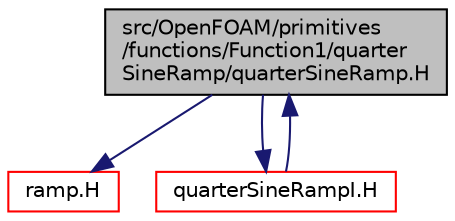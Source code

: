 digraph "src/OpenFOAM/primitives/functions/Function1/quarterSineRamp/quarterSineRamp.H"
{
  bgcolor="transparent";
  edge [fontname="Helvetica",fontsize="10",labelfontname="Helvetica",labelfontsize="10"];
  node [fontname="Helvetica",fontsize="10",shape=record];
  Node1 [label="src/OpenFOAM/primitives\l/functions/Function1/quarter\lSineRamp/quarterSineRamp.H",height=0.2,width=0.4,color="black", fillcolor="grey75", style="filled" fontcolor="black"];
  Node1 -> Node2 [color="midnightblue",fontsize="10",style="solid",fontname="Helvetica"];
  Node2 [label="ramp.H",height=0.2,width=0.4,color="red",URL="$ramp_8H.html"];
  Node1 -> Node3 [color="midnightblue",fontsize="10",style="solid",fontname="Helvetica"];
  Node3 [label="quarterSineRampI.H",height=0.2,width=0.4,color="red",URL="$quarterSineRampI_8H.html"];
  Node3 -> Node1 [color="midnightblue",fontsize="10",style="solid",fontname="Helvetica"];
}

